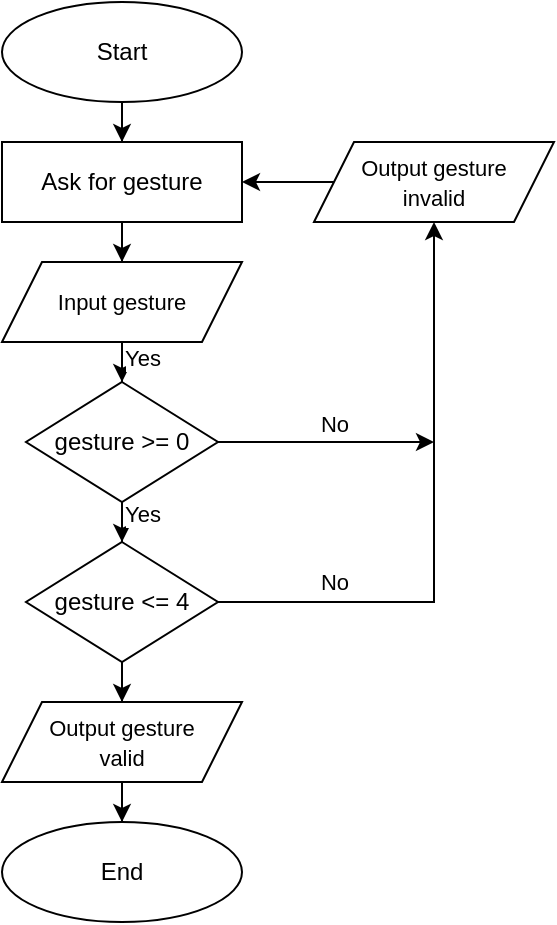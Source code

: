 <mxfile version="24.0.5" type="github">
  <diagram name="Page-1" id="_Q1w_2Fy0XKp29hKqnCK">
    <mxGraphModel dx="1434" dy="780" grid="1" gridSize="10" guides="1" tooltips="1" connect="1" arrows="1" fold="1" page="1" pageScale="1" pageWidth="827" pageHeight="1169" background="#ffffff" math="0" shadow="0">
      <root>
        <mxCell id="0" />
        <mxCell id="1" parent="0" />
        <mxCell id="nc4niuTZodjmmzropHTk-7" value="" style="edgeStyle=orthogonalEdgeStyle;rounded=0;orthogonalLoop=1;jettySize=auto;html=1;" edge="1" parent="1" source="-cZI7Y2OUvkLeqVM6osX-2" target="nc4niuTZodjmmzropHTk-1">
          <mxGeometry relative="1" as="geometry" />
        </mxCell>
        <mxCell id="-cZI7Y2OUvkLeqVM6osX-2" value="Start" style="ellipse;whiteSpace=wrap;html=1;" parent="1" vertex="1">
          <mxGeometry x="344" y="160" width="120" height="50" as="geometry" />
        </mxCell>
        <mxCell id="-cZI7Y2OUvkLeqVM6osX-3" value="End" style="ellipse;whiteSpace=wrap;html=1;" parent="1" vertex="1">
          <mxGeometry x="344" y="570" width="120" height="50" as="geometry" />
        </mxCell>
        <mxCell id="nc4niuTZodjmmzropHTk-11" value="" style="edgeStyle=orthogonalEdgeStyle;rounded=0;orthogonalLoop=1;jettySize=auto;html=1;" edge="1" parent="1" source="-cZI7Y2OUvkLeqVM6osX-7" target="nc4niuTZodjmmzropHTk-2">
          <mxGeometry relative="1" as="geometry" />
        </mxCell>
        <mxCell id="nc4niuTZodjmmzropHTk-15" value="Yes" style="edgeLabel;html=1;align=center;verticalAlign=middle;resizable=0;points=[];" vertex="1" connectable="0" parent="nc4niuTZodjmmzropHTk-11">
          <mxGeometry x="0.6" y="1" relative="1" as="geometry">
            <mxPoint x="9" as="offset" />
          </mxGeometry>
        </mxCell>
        <mxCell id="nc4niuTZodjmmzropHTk-1" value="Ask for gesture" style="rounded=0;whiteSpace=wrap;html=1;" vertex="1" parent="1">
          <mxGeometry x="344" y="230" width="120" height="40" as="geometry" />
        </mxCell>
        <mxCell id="nc4niuTZodjmmzropHTk-13" value="" style="edgeStyle=orthogonalEdgeStyle;rounded=0;orthogonalLoop=1;jettySize=auto;html=1;" edge="1" parent="1" source="nc4niuTZodjmmzropHTk-2" target="nc4niuTZodjmmzropHTk-6">
          <mxGeometry relative="1" as="geometry" />
        </mxCell>
        <mxCell id="nc4niuTZodjmmzropHTk-16" value="Yes" style="edgeLabel;html=1;align=center;verticalAlign=middle;resizable=0;points=[];" vertex="1" connectable="0" parent="nc4niuTZodjmmzropHTk-13">
          <mxGeometry x="0.533" y="2" relative="1" as="geometry">
            <mxPoint x="8" as="offset" />
          </mxGeometry>
        </mxCell>
        <mxCell id="nc4niuTZodjmmzropHTk-27" value="" style="edgeStyle=orthogonalEdgeStyle;rounded=0;orthogonalLoop=1;jettySize=auto;html=1;" edge="1" parent="1" source="nc4niuTZodjmmzropHTk-2">
          <mxGeometry relative="1" as="geometry">
            <mxPoint x="560" y="380" as="targetPoint" />
          </mxGeometry>
        </mxCell>
        <mxCell id="nc4niuTZodjmmzropHTk-29" value="No" style="edgeLabel;html=1;align=center;verticalAlign=middle;resizable=0;points=[];" vertex="1" connectable="0" parent="nc4niuTZodjmmzropHTk-27">
          <mxGeometry x="0.151" y="-4" relative="1" as="geometry">
            <mxPoint x="-4" y="-14" as="offset" />
          </mxGeometry>
        </mxCell>
        <mxCell id="nc4niuTZodjmmzropHTk-2" value="gesture &amp;gt;= 0" style="rhombus;whiteSpace=wrap;html=1;" vertex="1" parent="1">
          <mxGeometry x="356" y="350" width="96" height="60" as="geometry" />
        </mxCell>
        <mxCell id="nc4niuTZodjmmzropHTk-14" value="" style="edgeStyle=orthogonalEdgeStyle;rounded=0;orthogonalLoop=1;jettySize=auto;html=1;" edge="1" parent="1" source="nc4niuTZodjmmzropHTk-17" target="-cZI7Y2OUvkLeqVM6osX-3">
          <mxGeometry relative="1" as="geometry" />
        </mxCell>
        <mxCell id="nc4niuTZodjmmzropHTk-24" value="" style="edgeStyle=orthogonalEdgeStyle;rounded=0;orthogonalLoop=1;jettySize=auto;html=1;entryX=0.5;entryY=1;entryDx=0;entryDy=0;" edge="1" parent="1" source="nc4niuTZodjmmzropHTk-6" target="nc4niuTZodjmmzropHTk-19">
          <mxGeometry relative="1" as="geometry">
            <mxPoint x="580" y="320" as="targetPoint" />
          </mxGeometry>
        </mxCell>
        <mxCell id="nc4niuTZodjmmzropHTk-28" value="No" style="edgeLabel;html=1;align=center;verticalAlign=middle;resizable=0;points=[];" vertex="1" connectable="0" parent="nc4niuTZodjmmzropHTk-24">
          <mxGeometry x="-0.711" y="4" relative="1" as="geometry">
            <mxPoint x="15" y="-6" as="offset" />
          </mxGeometry>
        </mxCell>
        <mxCell id="nc4niuTZodjmmzropHTk-6" value="gesture &amp;lt;= 4" style="rhombus;whiteSpace=wrap;html=1;" vertex="1" parent="1">
          <mxGeometry x="356" y="430" width="96" height="60" as="geometry" />
        </mxCell>
        <mxCell id="nc4niuTZodjmmzropHTk-12" value="" style="edgeStyle=orthogonalEdgeStyle;rounded=0;orthogonalLoop=1;jettySize=auto;html=1;" edge="1" parent="1" source="nc4niuTZodjmmzropHTk-1" target="-cZI7Y2OUvkLeqVM6osX-7">
          <mxGeometry relative="1" as="geometry">
            <mxPoint x="404" y="260" as="sourcePoint" />
            <mxPoint x="404" y="340" as="targetPoint" />
          </mxGeometry>
        </mxCell>
        <mxCell id="-cZI7Y2OUvkLeqVM6osX-7" value="&lt;font style=&quot;font-size: 11px;&quot;&gt;Input gesture&lt;/font&gt;" style="shape=parallelogram;perimeter=parallelogramPerimeter;whiteSpace=wrap;html=1;fixedSize=1;" parent="1" vertex="1">
          <mxGeometry x="344" y="290" width="120" height="40" as="geometry" />
        </mxCell>
        <mxCell id="nc4niuTZodjmmzropHTk-18" value="" style="edgeStyle=orthogonalEdgeStyle;rounded=0;orthogonalLoop=1;jettySize=auto;html=1;" edge="1" parent="1" source="nc4niuTZodjmmzropHTk-6" target="nc4niuTZodjmmzropHTk-17">
          <mxGeometry relative="1" as="geometry">
            <mxPoint x="404" y="490" as="sourcePoint" />
            <mxPoint x="404" y="560" as="targetPoint" />
          </mxGeometry>
        </mxCell>
        <mxCell id="nc4niuTZodjmmzropHTk-17" value="&lt;font style=&quot;font-size: 11px;&quot;&gt;Output gesture&lt;/font&gt;&lt;div&gt;&lt;font style=&quot;font-size: 11px;&quot;&gt;valid&lt;/font&gt;&lt;/div&gt;" style="shape=parallelogram;perimeter=parallelogramPerimeter;whiteSpace=wrap;html=1;fixedSize=1;" vertex="1" parent="1">
          <mxGeometry x="344" y="510" width="120" height="40" as="geometry" />
        </mxCell>
        <mxCell id="nc4niuTZodjmmzropHTk-20" value="" style="edgeStyle=orthogonalEdgeStyle;rounded=0;orthogonalLoop=1;jettySize=auto;html=1;" edge="1" parent="1" source="nc4niuTZodjmmzropHTk-19" target="nc4niuTZodjmmzropHTk-1">
          <mxGeometry relative="1" as="geometry" />
        </mxCell>
        <mxCell id="nc4niuTZodjmmzropHTk-19" value="&lt;font style=&quot;font-size: 11px;&quot;&gt;Output gesture&lt;/font&gt;&lt;div&gt;&lt;font style=&quot;font-size: 11px;&quot;&gt;invalid&lt;/font&gt;&lt;/div&gt;" style="shape=parallelogram;perimeter=parallelogramPerimeter;whiteSpace=wrap;html=1;fixedSize=1;" vertex="1" parent="1">
          <mxGeometry x="500" y="230" width="120" height="40" as="geometry" />
        </mxCell>
      </root>
    </mxGraphModel>
  </diagram>
</mxfile>
